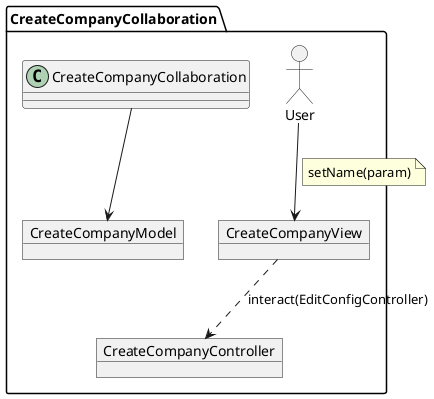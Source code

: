 @startuml
'title EditConfigCollaborationDiagram
namespace CreateCompanyCollaboration{
allow_mixing
' left to right direction

actor User

object CreateCompanyView
object CreateCompanyController
object CreateCompanyModel

User --> CreateCompanyView
note on link
    setName(param)
end note
CreateCompanyView ..> CreateCompanyController : interact(EditConfigController)

CreateCompanyCollaboration --> CreateCompanyModel

}
@enduml